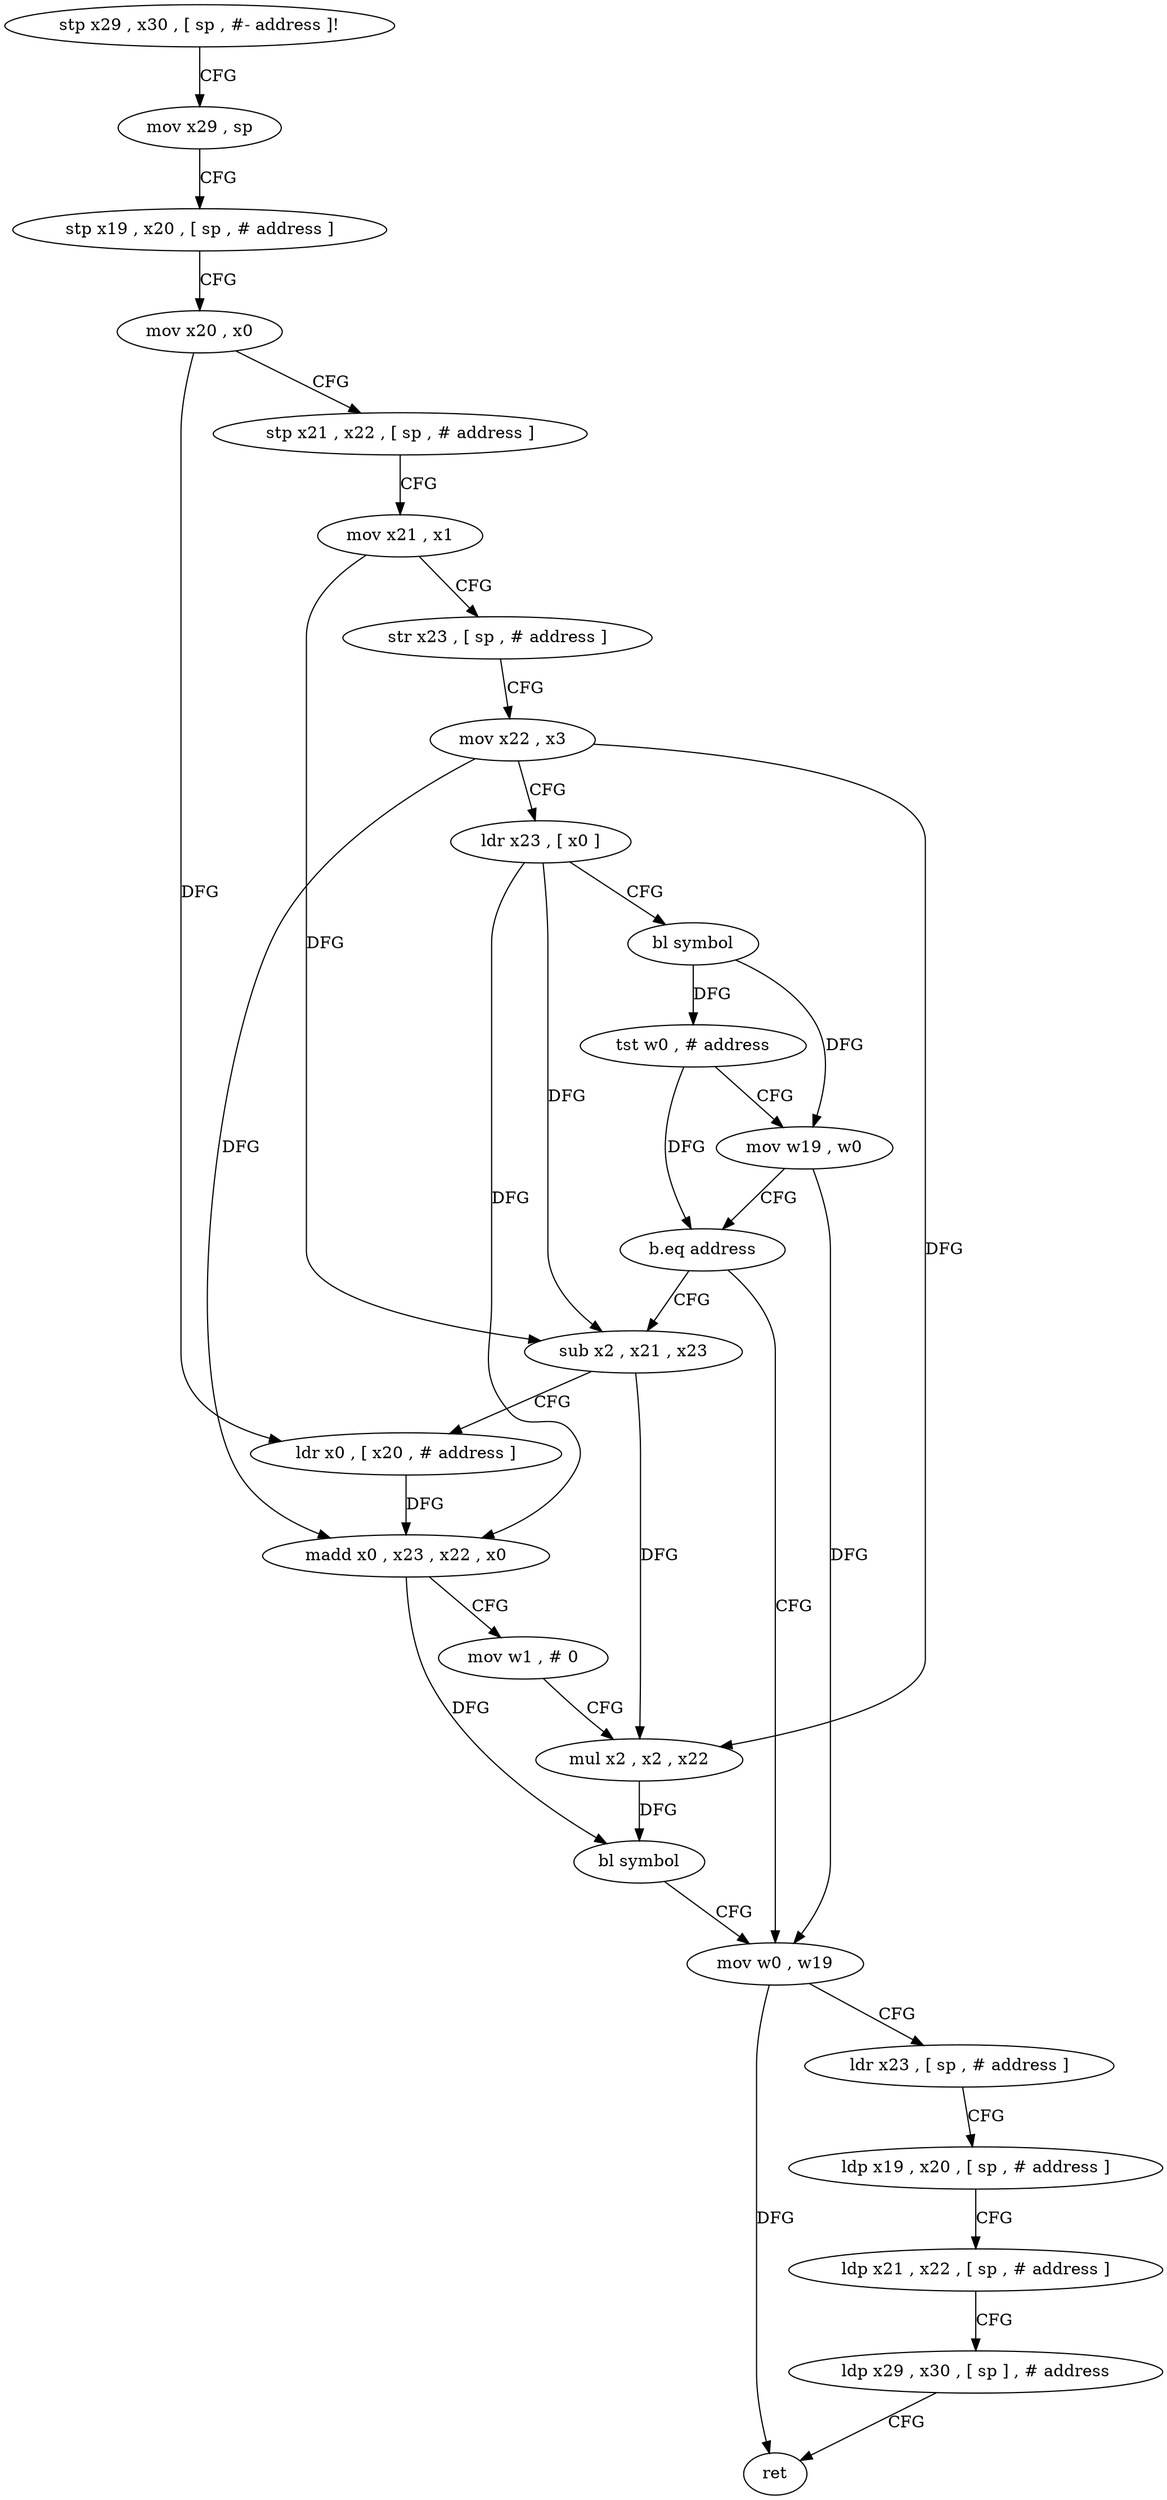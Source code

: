 digraph "func" {
"162056" [label = "stp x29 , x30 , [ sp , #- address ]!" ]
"162060" [label = "mov x29 , sp" ]
"162064" [label = "stp x19 , x20 , [ sp , # address ]" ]
"162068" [label = "mov x20 , x0" ]
"162072" [label = "stp x21 , x22 , [ sp , # address ]" ]
"162076" [label = "mov x21 , x1" ]
"162080" [label = "str x23 , [ sp , # address ]" ]
"162084" [label = "mov x22 , x3" ]
"162088" [label = "ldr x23 , [ x0 ]" ]
"162092" [label = "bl symbol" ]
"162096" [label = "tst w0 , # address" ]
"162100" [label = "mov w19 , w0" ]
"162104" [label = "b.eq address" ]
"162132" [label = "mov w0 , w19" ]
"162108" [label = "sub x2 , x21 , x23" ]
"162136" [label = "ldr x23 , [ sp , # address ]" ]
"162140" [label = "ldp x19 , x20 , [ sp , # address ]" ]
"162144" [label = "ldp x21 , x22 , [ sp , # address ]" ]
"162148" [label = "ldp x29 , x30 , [ sp ] , # address" ]
"162152" [label = "ret" ]
"162112" [label = "ldr x0 , [ x20 , # address ]" ]
"162116" [label = "madd x0 , x23 , x22 , x0" ]
"162120" [label = "mov w1 , # 0" ]
"162124" [label = "mul x2 , x2 , x22" ]
"162128" [label = "bl symbol" ]
"162056" -> "162060" [ label = "CFG" ]
"162060" -> "162064" [ label = "CFG" ]
"162064" -> "162068" [ label = "CFG" ]
"162068" -> "162072" [ label = "CFG" ]
"162068" -> "162112" [ label = "DFG" ]
"162072" -> "162076" [ label = "CFG" ]
"162076" -> "162080" [ label = "CFG" ]
"162076" -> "162108" [ label = "DFG" ]
"162080" -> "162084" [ label = "CFG" ]
"162084" -> "162088" [ label = "CFG" ]
"162084" -> "162116" [ label = "DFG" ]
"162084" -> "162124" [ label = "DFG" ]
"162088" -> "162092" [ label = "CFG" ]
"162088" -> "162108" [ label = "DFG" ]
"162088" -> "162116" [ label = "DFG" ]
"162092" -> "162096" [ label = "DFG" ]
"162092" -> "162100" [ label = "DFG" ]
"162096" -> "162100" [ label = "CFG" ]
"162096" -> "162104" [ label = "DFG" ]
"162100" -> "162104" [ label = "CFG" ]
"162100" -> "162132" [ label = "DFG" ]
"162104" -> "162132" [ label = "CFG" ]
"162104" -> "162108" [ label = "CFG" ]
"162132" -> "162136" [ label = "CFG" ]
"162132" -> "162152" [ label = "DFG" ]
"162108" -> "162112" [ label = "CFG" ]
"162108" -> "162124" [ label = "DFG" ]
"162136" -> "162140" [ label = "CFG" ]
"162140" -> "162144" [ label = "CFG" ]
"162144" -> "162148" [ label = "CFG" ]
"162148" -> "162152" [ label = "CFG" ]
"162112" -> "162116" [ label = "DFG" ]
"162116" -> "162120" [ label = "CFG" ]
"162116" -> "162128" [ label = "DFG" ]
"162120" -> "162124" [ label = "CFG" ]
"162124" -> "162128" [ label = "DFG" ]
"162128" -> "162132" [ label = "CFG" ]
}
